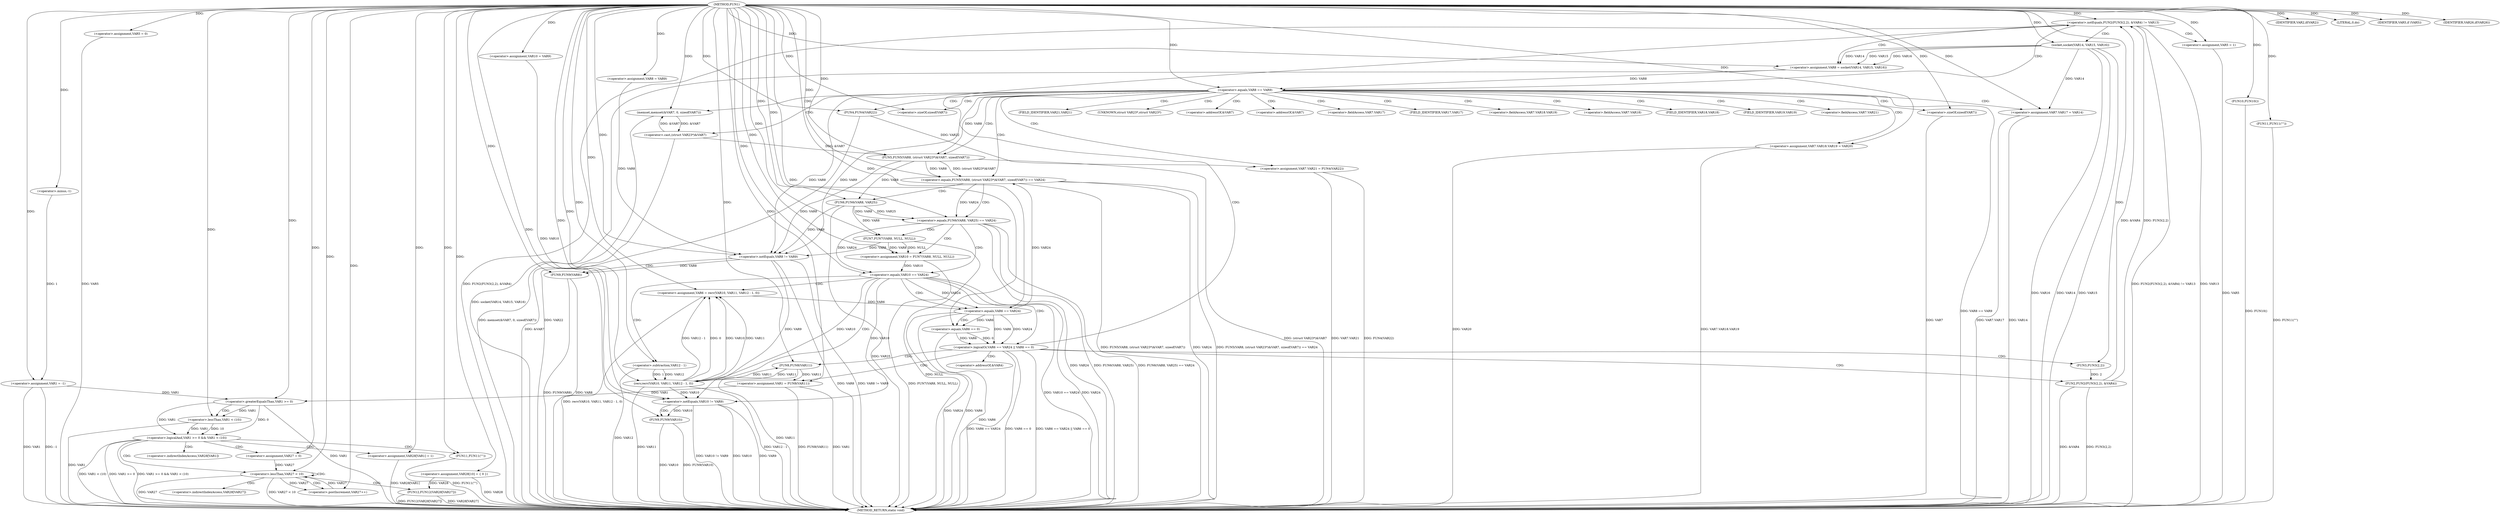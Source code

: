 digraph FUN1 {  
"1000100" [label = "(METHOD,FUN1)" ]
"1000298" [label = "(METHOD_RETURN,static void)" ]
"1000103" [label = "(<operator>.assignment,VAR1 = -1)" ]
"1000105" [label = "(<operator>.minus,-1)" ]
"1000108" [label = "(IDENTIFIER,VAR2,if(VAR2))" ]
"1000113" [label = "(<operator>.assignment,VAR5 = 0)" ]
"1000119" [label = "(<operator>.assignment,VAR8 = VAR9)" ]
"1000123" [label = "(<operator>.assignment,VAR10 = VAR9)" ]
"1000130" [label = "(<operator>.notEquals,FUN2(FUN3(2,2), &VAR4) != VAR13)" ]
"1000131" [label = "(FUN2,FUN2(FUN3(2,2), &VAR4))" ]
"1000132" [label = "(FUN3,FUN3(2,2))" ]
"1000140" [label = "(<operator>.assignment,VAR5 = 1)" ]
"1000143" [label = "(<operator>.assignment,VAR8 = socket(VAR14, VAR15, VAR16))" ]
"1000145" [label = "(socket,socket(VAR14, VAR15, VAR16))" ]
"1000150" [label = "(<operator>.equals,VAR8 == VAR9)" ]
"1000155" [label = "(memset,memset(&VAR7, 0, sizeof(VAR7)))" ]
"1000159" [label = "(<operator>.sizeOf,sizeof(VAR7))" ]
"1000161" [label = "(<operator>.assignment,VAR7.VAR17 = VAR14)" ]
"1000166" [label = "(<operator>.assignment,VAR7.VAR18.VAR19 = VAR20)" ]
"1000173" [label = "(<operator>.assignment,VAR7.VAR21 = FUN4(VAR22))" ]
"1000177" [label = "(FUN4,FUN4(VAR22))" ]
"1000180" [label = "(<operator>.equals,FUN5(VAR8, (struct VAR23*)&VAR7, sizeof(VAR7)) == VAR24)" ]
"1000181" [label = "(FUN5,FUN5(VAR8, (struct VAR23*)&VAR7, sizeof(VAR7)))" ]
"1000183" [label = "(<operator>.cast,(struct VAR23*)&VAR7)" ]
"1000187" [label = "(<operator>.sizeOf,sizeof(VAR7))" ]
"1000193" [label = "(<operator>.equals,FUN6(VAR8, VAR25) == VAR24)" ]
"1000194" [label = "(FUN6,FUN6(VAR8, VAR25))" ]
"1000200" [label = "(<operator>.assignment,VAR10 = FUN7(VAR8, NULL, NULL))" ]
"1000202" [label = "(FUN7,FUN7(VAR8, NULL, NULL))" ]
"1000207" [label = "(<operator>.equals,VAR10 == VAR24)" ]
"1000212" [label = "(<operator>.assignment,VAR6 = recv(VAR10, VAR11, VAR12 - 1, 0))" ]
"1000214" [label = "(recv,recv(VAR10, VAR11, VAR12 - 1, 0))" ]
"1000217" [label = "(<operator>.subtraction,VAR12 - 1)" ]
"1000222" [label = "(<operator>.logicalOr,VAR6 == VAR24 || VAR6 == 0)" ]
"1000223" [label = "(<operator>.equals,VAR6 == VAR24)" ]
"1000226" [label = "(<operator>.equals,VAR6 == 0)" ]
"1000231" [label = "(<operator>.assignment,VAR1 = FUN8(VAR11))" ]
"1000233" [label = "(FUN8,FUN8(VAR11))" ]
"1000235" [label = "(LITERAL,0,do)" ]
"1000237" [label = "(<operator>.notEquals,VAR8 != VAR9)" ]
"1000241" [label = "(FUN9,FUN9(VAR8))" ]
"1000244" [label = "(<operator>.notEquals,VAR10 != VAR9)" ]
"1000248" [label = "(FUN9,FUN9(VAR10))" ]
"1000251" [label = "(IDENTIFIER,VAR5,if (VAR5))" ]
"1000253" [label = "(FUN10,FUN10())" ]
"1000255" [label = "(IDENTIFIER,VAR26,if(VAR26))" ]
"1000257" [label = "(FUN11,FUN11(\"\"))" ]
"1000264" [label = "(<operator>.assignment,VAR28[10] = { 0 })" ]
"1000267" [label = "(<operator>.logicalAnd,VAR1 >= 0 && VAR1 < (10))" ]
"1000268" [label = "(<operator>.greaterEqualsThan,VAR1 >= 0)" ]
"1000271" [label = "(<operator>.lessThan,VAR1 < (10))" ]
"1000275" [label = "(<operator>.assignment,VAR28[VAR1] = 1)" ]
"1000281" [label = "(<operator>.assignment,VAR27 = 0)" ]
"1000284" [label = "(<operator>.lessThan,VAR27 < 10)" ]
"1000287" [label = "(<operator>.postIncrement,VAR27++)" ]
"1000290" [label = "(FUN12,FUN12(VAR28[VAR27]))" ]
"1000296" [label = "(FUN11,FUN11(\"\"))" ]
"1000135" [label = "(<operator>.addressOf,&VAR4)" ]
"1000156" [label = "(<operator>.addressOf,&VAR7)" ]
"1000162" [label = "(<operator>.fieldAccess,VAR7.VAR17)" ]
"1000164" [label = "(FIELD_IDENTIFIER,VAR17,VAR17)" ]
"1000167" [label = "(<operator>.fieldAccess,VAR7.VAR18.VAR19)" ]
"1000168" [label = "(<operator>.fieldAccess,VAR7.VAR18)" ]
"1000170" [label = "(FIELD_IDENTIFIER,VAR18,VAR18)" ]
"1000171" [label = "(FIELD_IDENTIFIER,VAR19,VAR19)" ]
"1000174" [label = "(<operator>.fieldAccess,VAR7.VAR21)" ]
"1000176" [label = "(FIELD_IDENTIFIER,VAR21,VAR21)" ]
"1000184" [label = "(UNKNOWN,struct VAR23*,struct VAR23*)" ]
"1000185" [label = "(<operator>.addressOf,&VAR7)" ]
"1000276" [label = "(<operator>.indirectIndexAccess,VAR28[VAR1])" ]
"1000291" [label = "(<operator>.indirectIndexAccess,VAR28[VAR27])" ]
  "1000183" -> "1000298"  [ label = "DDG: &VAR7"] 
  "1000103" -> "1000298"  [ label = "DDG: VAR1"] 
  "1000180" -> "1000298"  [ label = "DDG: FUN5(VAR8, (struct VAR23*)&VAR7, sizeof(VAR7))"] 
  "1000207" -> "1000298"  [ label = "DDG: VAR10 == VAR24"] 
  "1000275" -> "1000298"  [ label = "DDG: VAR28[VAR1]"] 
  "1000271" -> "1000298"  [ label = "DDG: VAR1"] 
  "1000248" -> "1000298"  [ label = "DDG: FUN9(VAR10)"] 
  "1000187" -> "1000298"  [ label = "DDG: VAR7"] 
  "1000177" -> "1000298"  [ label = "DDG: VAR22"] 
  "1000130" -> "1000298"  [ label = "DDG: FUN2(FUN3(2,2), &VAR4) != VAR13"] 
  "1000290" -> "1000298"  [ label = "DDG: VAR28[VAR27]"] 
  "1000166" -> "1000298"  [ label = "DDG: VAR20"] 
  "1000223" -> "1000298"  [ label = "DDG: VAR24"] 
  "1000193" -> "1000298"  [ label = "DDG: FUN6(VAR8, VAR25)"] 
  "1000226" -> "1000298"  [ label = "DDG: VAR6"] 
  "1000222" -> "1000298"  [ label = "DDG: VAR6 == VAR24"] 
  "1000237" -> "1000298"  [ label = "DDG: VAR8 != VAR9"] 
  "1000207" -> "1000298"  [ label = "DDG: VAR24"] 
  "1000284" -> "1000298"  [ label = "DDG: VAR27"] 
  "1000284" -> "1000298"  [ label = "DDG: VAR27 < 10"] 
  "1000231" -> "1000298"  [ label = "DDG: FUN8(VAR11)"] 
  "1000253" -> "1000298"  [ label = "DDG: FUN10()"] 
  "1000290" -> "1000298"  [ label = "DDG: FUN12(VAR28[VAR27])"] 
  "1000214" -> "1000298"  [ label = "DDG: VAR11"] 
  "1000296" -> "1000298"  [ label = "DDG: FUN11(\"\")"] 
  "1000103" -> "1000298"  [ label = "DDG: -1"] 
  "1000222" -> "1000298"  [ label = "DDG: VAR6 == 0"] 
  "1000214" -> "1000298"  [ label = "DDG: VAR12 - 1"] 
  "1000212" -> "1000298"  [ label = "DDG: recv(VAR10, VAR11, VAR12 - 1, 0)"] 
  "1000180" -> "1000298"  [ label = "DDG: VAR24"] 
  "1000237" -> "1000298"  [ label = "DDG: VAR8"] 
  "1000113" -> "1000298"  [ label = "DDG: VAR5"] 
  "1000131" -> "1000298"  [ label = "DDG: FUN3(2,2)"] 
  "1000140" -> "1000298"  [ label = "DDG: VAR5"] 
  "1000264" -> "1000298"  [ label = "DDG: VAR28"] 
  "1000268" -> "1000298"  [ label = "DDG: VAR1"] 
  "1000267" -> "1000298"  [ label = "DDG: VAR1 >= 0"] 
  "1000155" -> "1000298"  [ label = "DDG: memset(&VAR7, 0, sizeof(VAR7))"] 
  "1000166" -> "1000298"  [ label = "DDG: VAR7.VAR18.VAR19"] 
  "1000267" -> "1000298"  [ label = "DDG: VAR1 >= 0 && VAR1 < (10)"] 
  "1000180" -> "1000298"  [ label = "DDG: FUN5(VAR8, (struct VAR23*)&VAR7, sizeof(VAR7)) == VAR24"] 
  "1000217" -> "1000298"  [ label = "DDG: VAR12"] 
  "1000222" -> "1000298"  [ label = "DDG: VAR6 == VAR24 || VAR6 == 0"] 
  "1000145" -> "1000298"  [ label = "DDG: VAR16"] 
  "1000193" -> "1000298"  [ label = "DDG: VAR24"] 
  "1000231" -> "1000298"  [ label = "DDG: VAR1"] 
  "1000131" -> "1000298"  [ label = "DDG: &VAR4"] 
  "1000193" -> "1000298"  [ label = "DDG: FUN6(VAR8, VAR25) == VAR24"] 
  "1000233" -> "1000298"  [ label = "DDG: VAR11"] 
  "1000241" -> "1000298"  [ label = "DDG: VAR8"] 
  "1000143" -> "1000298"  [ label = "DDG: socket(VAR14, VAR15, VAR16)"] 
  "1000173" -> "1000298"  [ label = "DDG: FUN4(VAR22)"] 
  "1000244" -> "1000298"  [ label = "DDG: VAR10 != VAR9"] 
  "1000150" -> "1000298"  [ label = "DDG: VAR8 == VAR9"] 
  "1000257" -> "1000298"  [ label = "DDG: FUN11(\"\")"] 
  "1000202" -> "1000298"  [ label = "DDG: NULL"] 
  "1000244" -> "1000298"  [ label = "DDG: VAR10"] 
  "1000194" -> "1000298"  [ label = "DDG: VAR25"] 
  "1000161" -> "1000298"  [ label = "DDG: VAR7.VAR17"] 
  "1000244" -> "1000298"  [ label = "DDG: VAR9"] 
  "1000145" -> "1000298"  [ label = "DDG: VAR14"] 
  "1000241" -> "1000298"  [ label = "DDG: FUN9(VAR8)"] 
  "1000145" -> "1000298"  [ label = "DDG: VAR15"] 
  "1000267" -> "1000298"  [ label = "DDG: VAR1 < (10)"] 
  "1000181" -> "1000298"  [ label = "DDG: (struct VAR23*)&VAR7"] 
  "1000173" -> "1000298"  [ label = "DDG: VAR7.VAR21"] 
  "1000130" -> "1000298"  [ label = "DDG: VAR13"] 
  "1000248" -> "1000298"  [ label = "DDG: VAR10"] 
  "1000223" -> "1000298"  [ label = "DDG: VAR6"] 
  "1000161" -> "1000298"  [ label = "DDG: VAR14"] 
  "1000130" -> "1000298"  [ label = "DDG: FUN2(FUN3(2,2), &VAR4)"] 
  "1000200" -> "1000298"  [ label = "DDG: FUN7(VAR8, NULL, NULL)"] 
  "1000105" -> "1000103"  [ label = "DDG: 1"] 
  "1000100" -> "1000103"  [ label = "DDG: "] 
  "1000100" -> "1000105"  [ label = "DDG: "] 
  "1000100" -> "1000108"  [ label = "DDG: "] 
  "1000100" -> "1000113"  [ label = "DDG: "] 
  "1000100" -> "1000119"  [ label = "DDG: "] 
  "1000100" -> "1000123"  [ label = "DDG: "] 
  "1000131" -> "1000130"  [ label = "DDG: FUN3(2,2)"] 
  "1000131" -> "1000130"  [ label = "DDG: &VAR4"] 
  "1000132" -> "1000131"  [ label = "DDG: 2"] 
  "1000100" -> "1000132"  [ label = "DDG: "] 
  "1000100" -> "1000130"  [ label = "DDG: "] 
  "1000100" -> "1000140"  [ label = "DDG: "] 
  "1000145" -> "1000143"  [ label = "DDG: VAR14"] 
  "1000145" -> "1000143"  [ label = "DDG: VAR15"] 
  "1000145" -> "1000143"  [ label = "DDG: VAR16"] 
  "1000100" -> "1000143"  [ label = "DDG: "] 
  "1000100" -> "1000145"  [ label = "DDG: "] 
  "1000143" -> "1000150"  [ label = "DDG: VAR8"] 
  "1000100" -> "1000150"  [ label = "DDG: "] 
  "1000183" -> "1000155"  [ label = "DDG: &VAR7"] 
  "1000100" -> "1000155"  [ label = "DDG: "] 
  "1000100" -> "1000159"  [ label = "DDG: "] 
  "1000145" -> "1000161"  [ label = "DDG: VAR14"] 
  "1000100" -> "1000161"  [ label = "DDG: "] 
  "1000100" -> "1000166"  [ label = "DDG: "] 
  "1000177" -> "1000173"  [ label = "DDG: VAR22"] 
  "1000100" -> "1000177"  [ label = "DDG: "] 
  "1000181" -> "1000180"  [ label = "DDG: VAR8"] 
  "1000181" -> "1000180"  [ label = "DDG: (struct VAR23*)&VAR7"] 
  "1000150" -> "1000181"  [ label = "DDG: VAR8"] 
  "1000100" -> "1000181"  [ label = "DDG: "] 
  "1000183" -> "1000181"  [ label = "DDG: &VAR7"] 
  "1000155" -> "1000183"  [ label = "DDG: &VAR7"] 
  "1000100" -> "1000187"  [ label = "DDG: "] 
  "1000223" -> "1000180"  [ label = "DDG: VAR24"] 
  "1000100" -> "1000180"  [ label = "DDG: "] 
  "1000194" -> "1000193"  [ label = "DDG: VAR8"] 
  "1000194" -> "1000193"  [ label = "DDG: VAR25"] 
  "1000181" -> "1000194"  [ label = "DDG: VAR8"] 
  "1000100" -> "1000194"  [ label = "DDG: "] 
  "1000180" -> "1000193"  [ label = "DDG: VAR24"] 
  "1000100" -> "1000193"  [ label = "DDG: "] 
  "1000202" -> "1000200"  [ label = "DDG: VAR8"] 
  "1000202" -> "1000200"  [ label = "DDG: NULL"] 
  "1000100" -> "1000200"  [ label = "DDG: "] 
  "1000194" -> "1000202"  [ label = "DDG: VAR8"] 
  "1000100" -> "1000202"  [ label = "DDG: "] 
  "1000200" -> "1000207"  [ label = "DDG: VAR10"] 
  "1000100" -> "1000207"  [ label = "DDG: "] 
  "1000193" -> "1000207"  [ label = "DDG: VAR24"] 
  "1000214" -> "1000212"  [ label = "DDG: VAR10"] 
  "1000214" -> "1000212"  [ label = "DDG: VAR11"] 
  "1000214" -> "1000212"  [ label = "DDG: VAR12 - 1"] 
  "1000214" -> "1000212"  [ label = "DDG: 0"] 
  "1000100" -> "1000212"  [ label = "DDG: "] 
  "1000207" -> "1000214"  [ label = "DDG: VAR10"] 
  "1000100" -> "1000214"  [ label = "DDG: "] 
  "1000233" -> "1000214"  [ label = "DDG: VAR11"] 
  "1000217" -> "1000214"  [ label = "DDG: VAR12"] 
  "1000217" -> "1000214"  [ label = "DDG: 1"] 
  "1000100" -> "1000217"  [ label = "DDG: "] 
  "1000223" -> "1000222"  [ label = "DDG: VAR6"] 
  "1000223" -> "1000222"  [ label = "DDG: VAR24"] 
  "1000212" -> "1000223"  [ label = "DDG: VAR6"] 
  "1000100" -> "1000223"  [ label = "DDG: "] 
  "1000207" -> "1000223"  [ label = "DDG: VAR24"] 
  "1000226" -> "1000222"  [ label = "DDG: VAR6"] 
  "1000226" -> "1000222"  [ label = "DDG: 0"] 
  "1000223" -> "1000226"  [ label = "DDG: VAR6"] 
  "1000100" -> "1000226"  [ label = "DDG: "] 
  "1000233" -> "1000231"  [ label = "DDG: VAR11"] 
  "1000100" -> "1000231"  [ label = "DDG: "] 
  "1000214" -> "1000233"  [ label = "DDG: VAR11"] 
  "1000100" -> "1000233"  [ label = "DDG: "] 
  "1000100" -> "1000235"  [ label = "DDG: "] 
  "1000181" -> "1000237"  [ label = "DDG: VAR8"] 
  "1000150" -> "1000237"  [ label = "DDG: VAR8"] 
  "1000194" -> "1000237"  [ label = "DDG: VAR8"] 
  "1000202" -> "1000237"  [ label = "DDG: VAR8"] 
  "1000119" -> "1000237"  [ label = "DDG: VAR8"] 
  "1000100" -> "1000237"  [ label = "DDG: "] 
  "1000150" -> "1000237"  [ label = "DDG: VAR9"] 
  "1000237" -> "1000241"  [ label = "DDG: VAR8"] 
  "1000100" -> "1000241"  [ label = "DDG: "] 
  "1000207" -> "1000244"  [ label = "DDG: VAR10"] 
  "1000214" -> "1000244"  [ label = "DDG: VAR10"] 
  "1000123" -> "1000244"  [ label = "DDG: VAR10"] 
  "1000100" -> "1000244"  [ label = "DDG: "] 
  "1000237" -> "1000244"  [ label = "DDG: VAR9"] 
  "1000244" -> "1000248"  [ label = "DDG: VAR10"] 
  "1000100" -> "1000248"  [ label = "DDG: "] 
  "1000100" -> "1000251"  [ label = "DDG: "] 
  "1000100" -> "1000253"  [ label = "DDG: "] 
  "1000100" -> "1000255"  [ label = "DDG: "] 
  "1000100" -> "1000257"  [ label = "DDG: "] 
  "1000100" -> "1000264"  [ label = "DDG: "] 
  "1000268" -> "1000267"  [ label = "DDG: VAR1"] 
  "1000268" -> "1000267"  [ label = "DDG: 0"] 
  "1000103" -> "1000268"  [ label = "DDG: VAR1"] 
  "1000231" -> "1000268"  [ label = "DDG: VAR1"] 
  "1000100" -> "1000268"  [ label = "DDG: "] 
  "1000271" -> "1000267"  [ label = "DDG: VAR1"] 
  "1000271" -> "1000267"  [ label = "DDG: 10"] 
  "1000268" -> "1000271"  [ label = "DDG: VAR1"] 
  "1000100" -> "1000271"  [ label = "DDG: "] 
  "1000100" -> "1000275"  [ label = "DDG: "] 
  "1000100" -> "1000281"  [ label = "DDG: "] 
  "1000281" -> "1000284"  [ label = "DDG: VAR27"] 
  "1000287" -> "1000284"  [ label = "DDG: VAR27"] 
  "1000100" -> "1000284"  [ label = "DDG: "] 
  "1000284" -> "1000287"  [ label = "DDG: VAR27"] 
  "1000100" -> "1000287"  [ label = "DDG: "] 
  "1000264" -> "1000290"  [ label = "DDG: VAR28"] 
  "1000100" -> "1000296"  [ label = "DDG: "] 
  "1000130" -> "1000150"  [ label = "CDG: "] 
  "1000130" -> "1000145"  [ label = "CDG: "] 
  "1000130" -> "1000143"  [ label = "CDG: "] 
  "1000130" -> "1000140"  [ label = "CDG: "] 
  "1000150" -> "1000164"  [ label = "CDG: "] 
  "1000150" -> "1000174"  [ label = "CDG: "] 
  "1000150" -> "1000156"  [ label = "CDG: "] 
  "1000150" -> "1000161"  [ label = "CDG: "] 
  "1000150" -> "1000166"  [ label = "CDG: "] 
  "1000150" -> "1000180"  [ label = "CDG: "] 
  "1000150" -> "1000183"  [ label = "CDG: "] 
  "1000150" -> "1000167"  [ label = "CDG: "] 
  "1000150" -> "1000176"  [ label = "CDG: "] 
  "1000150" -> "1000187"  [ label = "CDG: "] 
  "1000150" -> "1000185"  [ label = "CDG: "] 
  "1000150" -> "1000168"  [ label = "CDG: "] 
  "1000150" -> "1000159"  [ label = "CDG: "] 
  "1000150" -> "1000173"  [ label = "CDG: "] 
  "1000150" -> "1000155"  [ label = "CDG: "] 
  "1000150" -> "1000170"  [ label = "CDG: "] 
  "1000150" -> "1000171"  [ label = "CDG: "] 
  "1000150" -> "1000184"  [ label = "CDG: "] 
  "1000150" -> "1000177"  [ label = "CDG: "] 
  "1000150" -> "1000162"  [ label = "CDG: "] 
  "1000150" -> "1000181"  [ label = "CDG: "] 
  "1000180" -> "1000194"  [ label = "CDG: "] 
  "1000180" -> "1000193"  [ label = "CDG: "] 
  "1000193" -> "1000200"  [ label = "CDG: "] 
  "1000193" -> "1000207"  [ label = "CDG: "] 
  "1000193" -> "1000202"  [ label = "CDG: "] 
  "1000207" -> "1000222"  [ label = "CDG: "] 
  "1000207" -> "1000214"  [ label = "CDG: "] 
  "1000207" -> "1000217"  [ label = "CDG: "] 
  "1000207" -> "1000212"  [ label = "CDG: "] 
  "1000207" -> "1000223"  [ label = "CDG: "] 
  "1000222" -> "1000233"  [ label = "CDG: "] 
  "1000222" -> "1000231"  [ label = "CDG: "] 
  "1000222" -> "1000132"  [ label = "CDG: "] 
  "1000222" -> "1000130"  [ label = "CDG: "] 
  "1000222" -> "1000135"  [ label = "CDG: "] 
  "1000222" -> "1000131"  [ label = "CDG: "] 
  "1000223" -> "1000226"  [ label = "CDG: "] 
  "1000237" -> "1000241"  [ label = "CDG: "] 
  "1000244" -> "1000248"  [ label = "CDG: "] 
  "1000267" -> "1000276"  [ label = "CDG: "] 
  "1000267" -> "1000281"  [ label = "CDG: "] 
  "1000267" -> "1000284"  [ label = "CDG: "] 
  "1000267" -> "1000296"  [ label = "CDG: "] 
  "1000267" -> "1000275"  [ label = "CDG: "] 
  "1000268" -> "1000271"  [ label = "CDG: "] 
  "1000284" -> "1000291"  [ label = "CDG: "] 
  "1000284" -> "1000284"  [ label = "CDG: "] 
  "1000284" -> "1000290"  [ label = "CDG: "] 
  "1000284" -> "1000287"  [ label = "CDG: "] 
}
